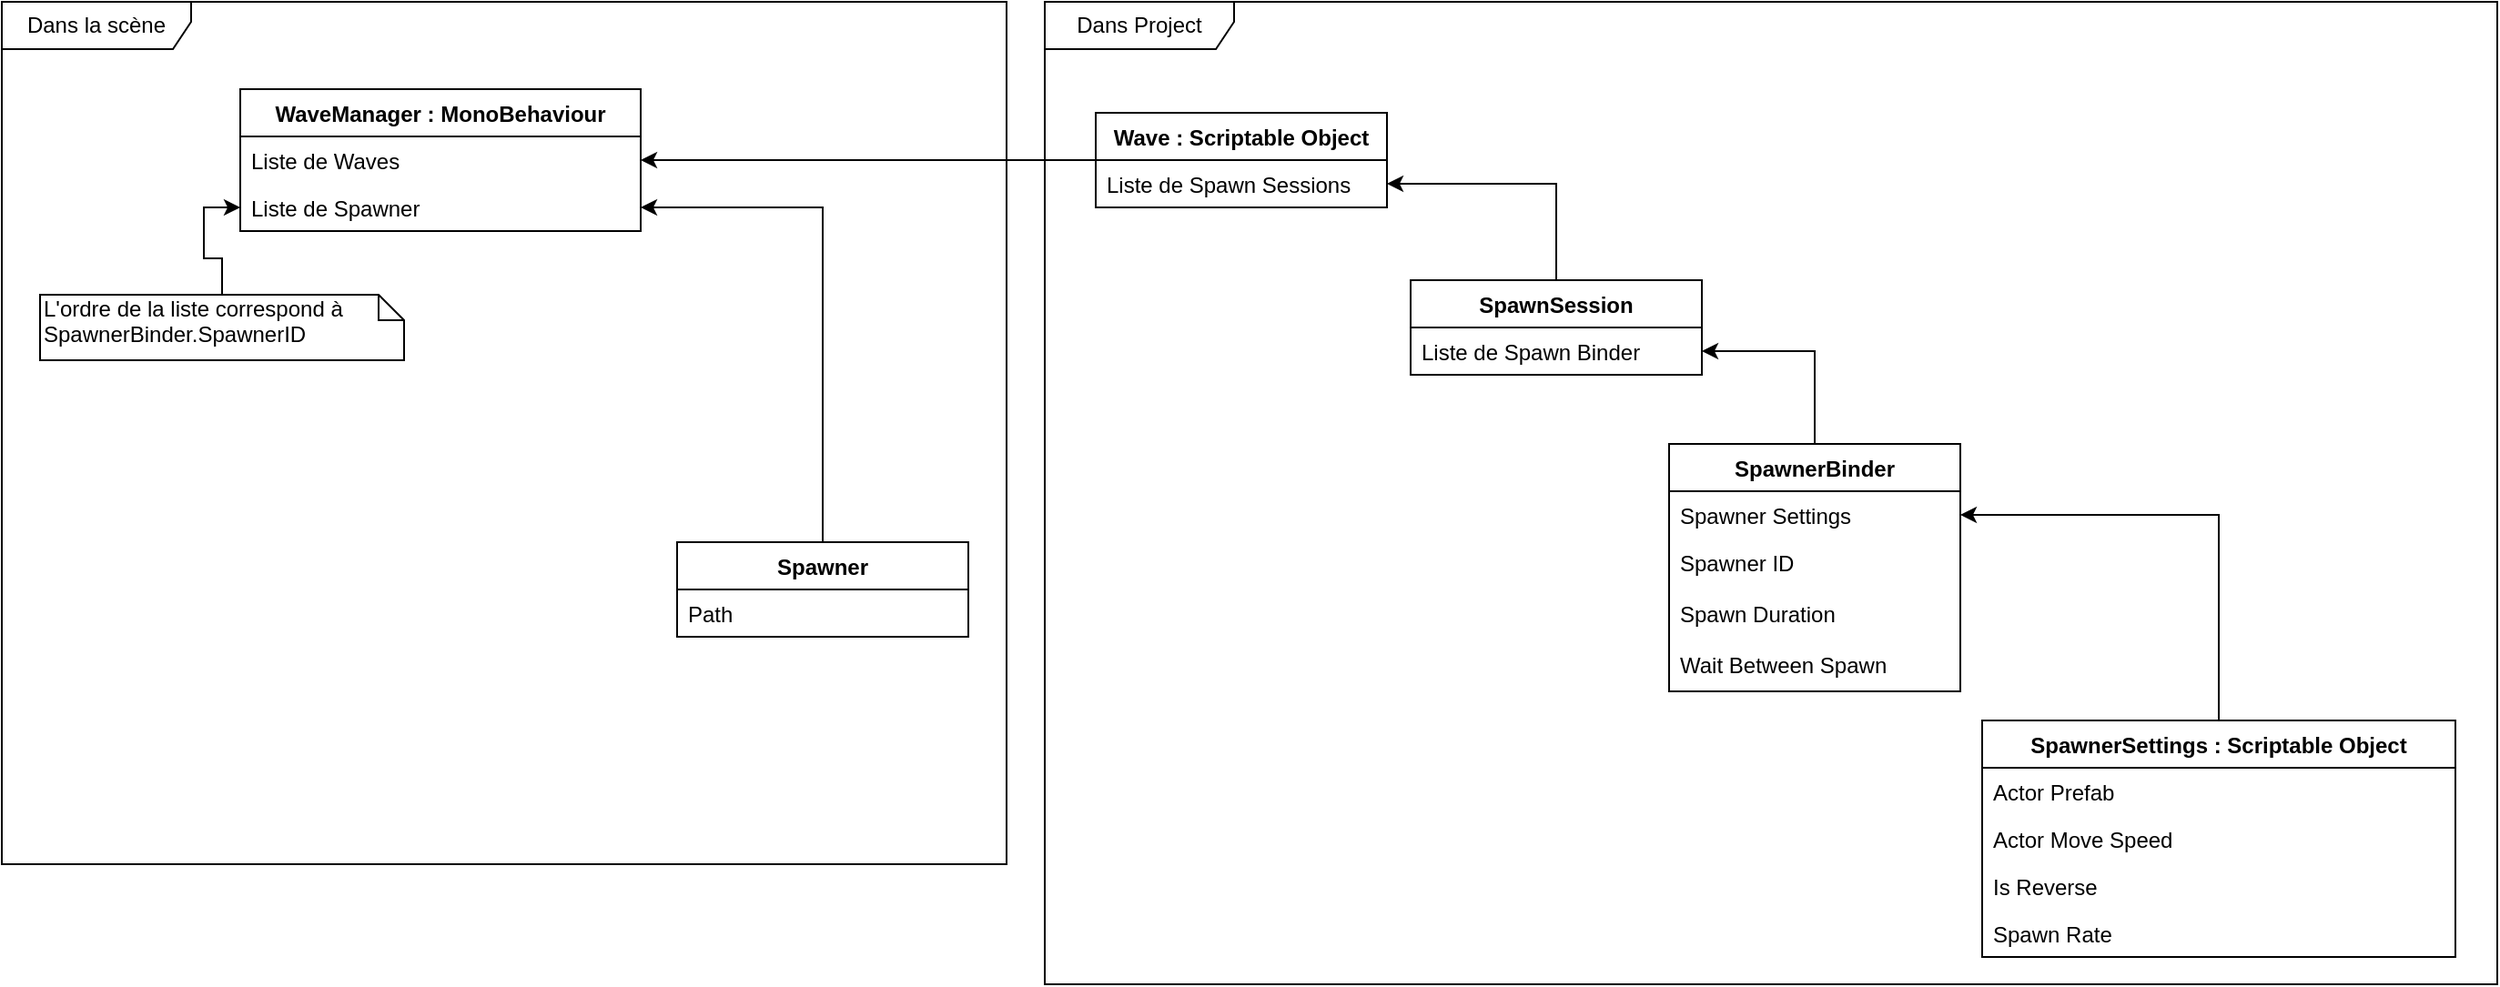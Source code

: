 <mxfile version="15.2.7" type="device"><diagram id="IDTQhQhx05fz9iQyDHew" name="Page-1"><mxGraphModel dx="1422" dy="862" grid="0" gridSize="10" guides="1" tooltips="1" connect="1" arrows="1" fold="1" page="0" pageScale="1" pageWidth="850" pageHeight="1100" math="0" shadow="0"><root><mxCell id="0"/><mxCell id="1" parent="0"/><mxCell id="lHbfKkPKMNElK_U5yZ-9-35" style="edgeStyle=orthogonalEdgeStyle;rounded=0;orthogonalLoop=1;jettySize=auto;html=1;" parent="1" source="lHbfKkPKMNElK_U5yZ-9-9" target="lHbfKkPKMNElK_U5yZ-9-28" edge="1"><mxGeometry relative="1" as="geometry"/></mxCell><mxCell id="lHbfKkPKMNElK_U5yZ-9-41" style="edgeStyle=orthogonalEdgeStyle;rounded=0;orthogonalLoop=1;jettySize=auto;html=1;entryX=1;entryY=0.5;entryDx=0;entryDy=0;" parent="1" source="lHbfKkPKMNElK_U5yZ-9-27" target="lHbfKkPKMNElK_U5yZ-9-37" edge="1"><mxGeometry relative="1" as="geometry"/></mxCell><mxCell id="lHbfKkPKMNElK_U5yZ-9-44" style="edgeStyle=orthogonalEdgeStyle;rounded=0;orthogonalLoop=1;jettySize=auto;html=1;entryX=1;entryY=0.5;entryDx=0;entryDy=0;" parent="1" source="lHbfKkPKMNElK_U5yZ-9-36" target="lHbfKkPKMNElK_U5yZ-9-2" edge="1"><mxGeometry relative="1" as="geometry"/></mxCell><mxCell id="lHbfKkPKMNElK_U5yZ-9-48" style="edgeStyle=orthogonalEdgeStyle;rounded=0;orthogonalLoop=1;jettySize=auto;html=1;" parent="1" source="lHbfKkPKMNElK_U5yZ-9-1" target="lHbfKkPKMNElK_U5yZ-9-14" edge="1"><mxGeometry relative="1" as="geometry"/></mxCell><mxCell id="lHbfKkPKMNElK_U5yZ-9-1" value="Wave : Scriptable Object" style="swimlane;fontStyle=1;align=center;verticalAlign=top;childLayout=stackLayout;horizontal=1;startSize=26;horizontalStack=0;resizeParent=1;resizeParentMax=0;resizeLast=0;collapsible=1;marginBottom=0;" parent="1" vertex="1"><mxGeometry x="710" y="194" width="160" height="52" as="geometry"><mxRectangle x="970" y="390" width="60" height="26" as="alternateBounds"/></mxGeometry></mxCell><mxCell id="lHbfKkPKMNElK_U5yZ-9-2" value="Liste de Spawn Sessions" style="text;strokeColor=none;fillColor=none;align=left;verticalAlign=top;spacingLeft=4;spacingRight=4;overflow=hidden;rotatable=0;points=[[0,0.5],[1,0.5]];portConstraint=eastwest;" parent="lHbfKkPKMNElK_U5yZ-9-1" vertex="1"><mxGeometry y="26" width="160" height="26" as="geometry"/></mxCell><mxCell id="lHbfKkPKMNElK_U5yZ-9-51" style="edgeStyle=orthogonalEdgeStyle;rounded=0;orthogonalLoop=1;jettySize=auto;html=1;" parent="1" source="lHbfKkPKMNElK_U5yZ-9-50" target="lHbfKkPKMNElK_U5yZ-9-49" edge="1"><mxGeometry relative="1" as="geometry"/></mxCell><mxCell id="lHbfKkPKMNElK_U5yZ-9-50" value="L'ordre de la liste correspond à SpawnerBinder.SpawnerID" style="shape=note;whiteSpace=wrap;html=1;size=14;verticalAlign=top;align=left;spacingTop=-6;" parent="1" vertex="1"><mxGeometry x="130" y="294" width="200" height="36" as="geometry"/></mxCell><mxCell id="lHbfKkPKMNElK_U5yZ-9-62" style="edgeStyle=orthogonalEdgeStyle;rounded=0;orthogonalLoop=1;jettySize=auto;html=1;entryX=1;entryY=0.5;entryDx=0;entryDy=0;" parent="1" source="lHbfKkPKMNElK_U5yZ-9-5" target="lHbfKkPKMNElK_U5yZ-9-49" edge="1"><mxGeometry relative="1" as="geometry"/></mxCell><mxCell id="lHbfKkPKMNElK_U5yZ-9-13" value="WaveManager : MonoBehaviour" style="swimlane;fontStyle=1;align=center;verticalAlign=top;childLayout=stackLayout;horizontal=1;startSize=26;horizontalStack=0;resizeParent=1;resizeParentMax=0;resizeLast=0;collapsible=1;marginBottom=0;" parent="1" vertex="1"><mxGeometry x="240" y="181" width="220" height="78" as="geometry"><mxRectangle x="370" y="330" width="130" height="26" as="alternateBounds"/></mxGeometry></mxCell><mxCell id="lHbfKkPKMNElK_U5yZ-9-14" value="Liste de Waves" style="text;strokeColor=none;fillColor=none;align=left;verticalAlign=top;spacingLeft=4;spacingRight=4;overflow=hidden;rotatable=0;points=[[0,0.5],[1,0.5]];portConstraint=eastwest;" parent="lHbfKkPKMNElK_U5yZ-9-13" vertex="1"><mxGeometry y="26" width="220" height="26" as="geometry"/></mxCell><mxCell id="lHbfKkPKMNElK_U5yZ-9-49" value="Liste de Spawner" style="text;strokeColor=none;fillColor=none;align=left;verticalAlign=top;spacingLeft=4;spacingRight=4;overflow=hidden;rotatable=0;points=[[0,0.5],[1,0.5]];portConstraint=eastwest;" parent="lHbfKkPKMNElK_U5yZ-9-13" vertex="1"><mxGeometry y="52" width="220" height="26" as="geometry"/></mxCell><mxCell id="lHbfKkPKMNElK_U5yZ-9-5" value="Spawner" style="swimlane;fontStyle=1;align=center;verticalAlign=top;childLayout=stackLayout;horizontal=1;startSize=26;horizontalStack=0;resizeParent=1;resizeParentMax=0;resizeLast=0;collapsible=1;marginBottom=0;" parent="1" vertex="1"><mxGeometry x="480" y="430" width="160" height="52" as="geometry"><mxRectangle x="760" y="230" width="110" height="26" as="alternateBounds"/></mxGeometry></mxCell><mxCell id="lHbfKkPKMNElK_U5yZ-9-6" value="Path" style="text;strokeColor=none;fillColor=none;align=left;verticalAlign=top;spacingLeft=4;spacingRight=4;overflow=hidden;rotatable=0;points=[[0,0.5],[1,0.5]];portConstraint=eastwest;" parent="lHbfKkPKMNElK_U5yZ-9-5" vertex="1"><mxGeometry y="26" width="160" height="26" as="geometry"/></mxCell><mxCell id="lHbfKkPKMNElK_U5yZ-9-36" value="SpawnSession" style="swimlane;fontStyle=1;align=center;verticalAlign=top;childLayout=stackLayout;horizontal=1;startSize=26;horizontalStack=0;resizeParent=1;resizeParentMax=0;resizeLast=0;collapsible=1;marginBottom=0;" parent="1" vertex="1"><mxGeometry x="883" y="286" width="160" height="52" as="geometry"><mxRectangle x="1020" y="220" width="130" height="26" as="alternateBounds"/></mxGeometry></mxCell><mxCell id="lHbfKkPKMNElK_U5yZ-9-37" value="Liste de Spawn Binder" style="text;strokeColor=none;fillColor=none;align=left;verticalAlign=top;spacingLeft=4;spacingRight=4;overflow=hidden;rotatable=0;points=[[0,0.5],[1,0.5]];portConstraint=eastwest;" parent="lHbfKkPKMNElK_U5yZ-9-36" vertex="1"><mxGeometry y="26" width="160" height="26" as="geometry"/></mxCell><mxCell id="lHbfKkPKMNElK_U5yZ-9-27" value="SpawnerBinder" style="swimlane;fontStyle=1;align=center;verticalAlign=top;childLayout=stackLayout;horizontal=1;startSize=26;horizontalStack=0;resizeParent=1;resizeParentMax=0;resizeLast=0;collapsible=1;marginBottom=0;" parent="1" vertex="1"><mxGeometry x="1025" y="376" width="160" height="136" as="geometry"><mxRectangle x="1020" y="220" width="130" height="26" as="alternateBounds"/></mxGeometry></mxCell><mxCell id="lHbfKkPKMNElK_U5yZ-9-28" value="Spawner Settings" style="text;strokeColor=none;fillColor=none;align=left;verticalAlign=top;spacingLeft=4;spacingRight=4;overflow=hidden;rotatable=0;points=[[0,0.5],[1,0.5]];portConstraint=eastwest;" parent="lHbfKkPKMNElK_U5yZ-9-27" vertex="1"><mxGeometry y="26" width="160" height="26" as="geometry"/></mxCell><mxCell id="lHbfKkPKMNElK_U5yZ-9-32" value="Spawner ID" style="text;strokeColor=none;fillColor=none;align=left;verticalAlign=top;spacingLeft=4;spacingRight=4;overflow=hidden;rotatable=0;points=[[0,0.5],[1,0.5]];portConstraint=eastwest;" parent="lHbfKkPKMNElK_U5yZ-9-27" vertex="1"><mxGeometry y="52" width="160" height="28" as="geometry"/></mxCell><mxCell id="lHbfKkPKMNElK_U5yZ-9-33" value="Spawn Duration" style="text;strokeColor=none;fillColor=none;align=left;verticalAlign=top;spacingLeft=4;spacingRight=4;overflow=hidden;rotatable=0;points=[[0,0.5],[1,0.5]];portConstraint=eastwest;" parent="lHbfKkPKMNElK_U5yZ-9-27" vertex="1"><mxGeometry y="80" width="160" height="28" as="geometry"/></mxCell><mxCell id="lHbfKkPKMNElK_U5yZ-9-34" value="Wait Between Spawn" style="text;strokeColor=none;fillColor=none;align=left;verticalAlign=top;spacingLeft=4;spacingRight=4;overflow=hidden;rotatable=0;points=[[0,0.5],[1,0.5]];portConstraint=eastwest;" parent="lHbfKkPKMNElK_U5yZ-9-27" vertex="1"><mxGeometry y="108" width="160" height="28" as="geometry"/></mxCell><mxCell id="lHbfKkPKMNElK_U5yZ-9-9" value="SpawnerSettings : Scriptable Object" style="swimlane;fontStyle=1;align=center;verticalAlign=top;childLayout=stackLayout;horizontal=1;startSize=26;horizontalStack=0;resizeParent=1;resizeParentMax=0;resizeLast=0;collapsible=1;marginBottom=0;" parent="1" vertex="1"><mxGeometry x="1197" y="528" width="260" height="130" as="geometry"><mxRectangle x="1020" y="220" width="130" height="26" as="alternateBounds"/></mxGeometry></mxCell><mxCell id="lHbfKkPKMNElK_U5yZ-9-10" value="Actor Prefab" style="text;strokeColor=none;fillColor=none;align=left;verticalAlign=top;spacingLeft=4;spacingRight=4;overflow=hidden;rotatable=0;points=[[0,0.5],[1,0.5]];portConstraint=eastwest;" parent="lHbfKkPKMNElK_U5yZ-9-9" vertex="1"><mxGeometry y="26" width="260" height="26" as="geometry"/></mxCell><mxCell id="lHbfKkPKMNElK_U5yZ-9-20" value="Actor Move Speed" style="text;strokeColor=none;fillColor=none;align=left;verticalAlign=top;spacingLeft=4;spacingRight=4;overflow=hidden;rotatable=0;points=[[0,0.5],[1,0.5]];portConstraint=eastwest;" parent="lHbfKkPKMNElK_U5yZ-9-9" vertex="1"><mxGeometry y="52" width="260" height="26" as="geometry"/></mxCell><mxCell id="lHbfKkPKMNElK_U5yZ-9-21" value="Is Reverse" style="text;strokeColor=none;fillColor=none;align=left;verticalAlign=top;spacingLeft=4;spacingRight=4;overflow=hidden;rotatable=0;points=[[0,0.5],[1,0.5]];portConstraint=eastwest;" parent="lHbfKkPKMNElK_U5yZ-9-9" vertex="1"><mxGeometry y="78" width="260" height="26" as="geometry"/></mxCell><mxCell id="lHbfKkPKMNElK_U5yZ-9-22" value="Spawn Rate" style="text;strokeColor=none;fillColor=none;align=left;verticalAlign=top;spacingLeft=4;spacingRight=4;overflow=hidden;rotatable=0;points=[[0,0.5],[1,0.5]];portConstraint=eastwest;" parent="lHbfKkPKMNElK_U5yZ-9-9" vertex="1"><mxGeometry y="104" width="260" height="26" as="geometry"/></mxCell><mxCell id="MhVWpb9O15w6d2ldXCpZ-2" value="Dans la scène" style="shape=umlFrame;whiteSpace=wrap;html=1;width=104;height=26;" vertex="1" parent="1"><mxGeometry x="109" y="133" width="552" height="474" as="geometry"/></mxCell><mxCell id="MhVWpb9O15w6d2ldXCpZ-3" value="Dans Project" style="shape=umlFrame;whiteSpace=wrap;html=1;width=104;height=26;" vertex="1" parent="1"><mxGeometry x="682" y="133" width="798" height="540" as="geometry"/></mxCell></root></mxGraphModel></diagram></mxfile>